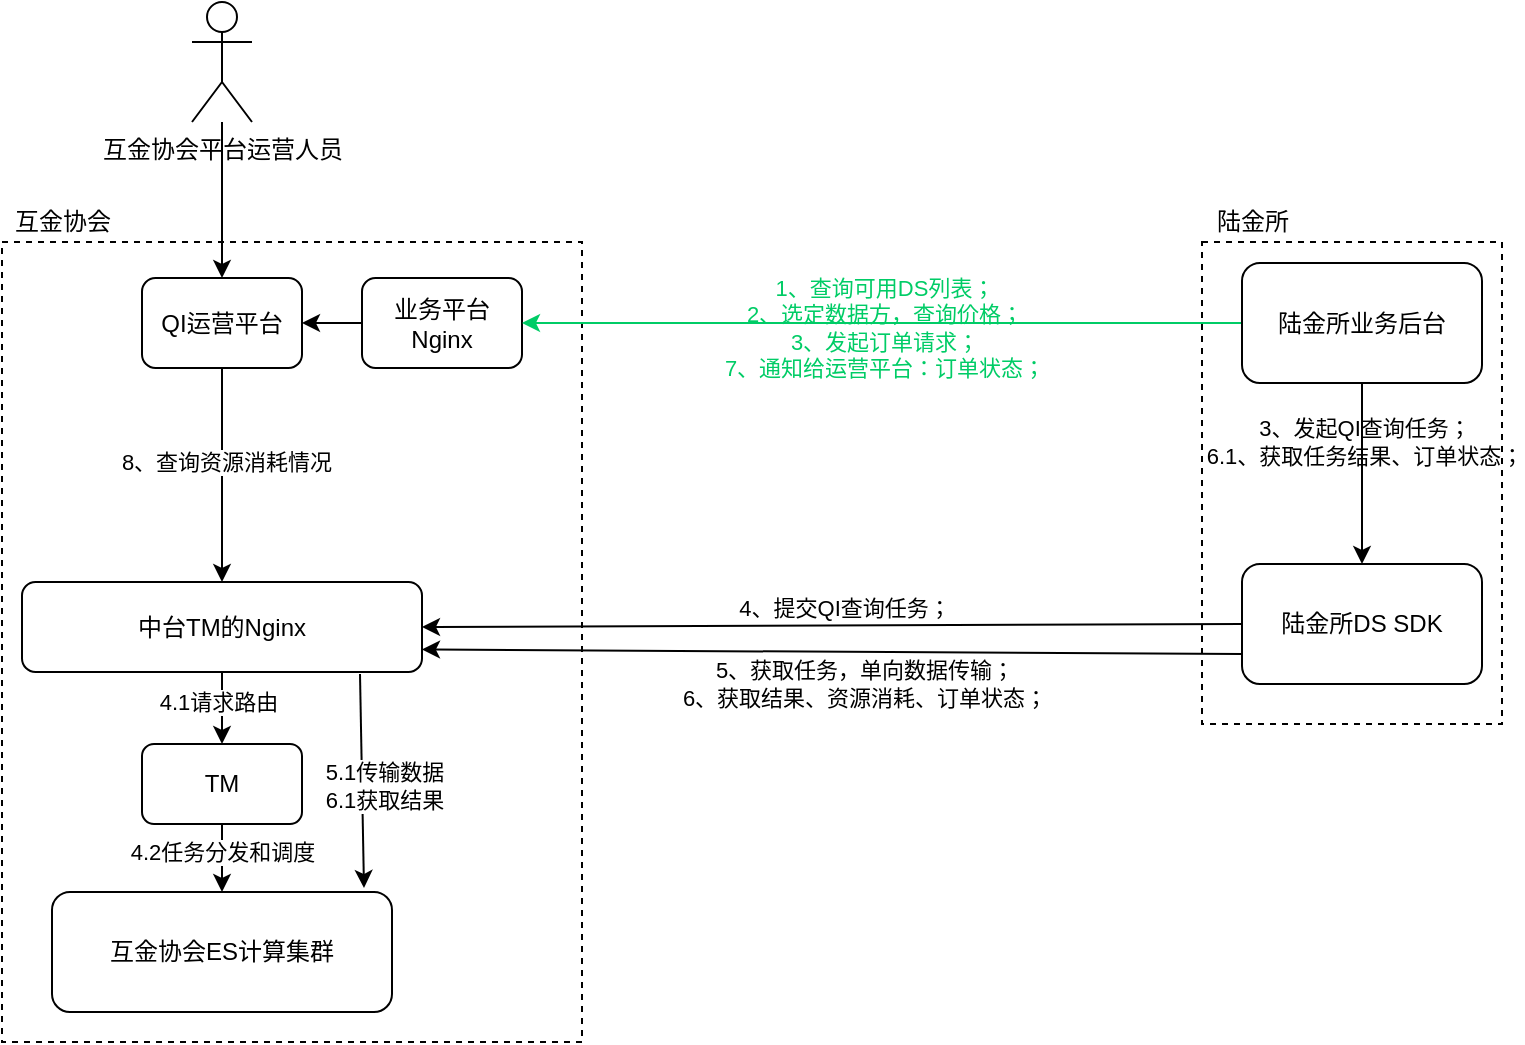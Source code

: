 <mxfile version="14.2.6" type="github">
  <diagram id="n4bqpxJSWs9qwXVAG9Ya" name="Page-1">
    <mxGraphModel dx="1178" dy="706" grid="1" gridSize="10" guides="1" tooltips="1" connect="1" arrows="1" fold="1" page="1" pageScale="1" pageWidth="827" pageHeight="1169" math="0" shadow="0">
      <root>
        <mxCell id="0" />
        <mxCell id="1" parent="0" />
        <mxCell id="mM_YQbost569z2JuP5jB-3" value="" style="rounded=0;whiteSpace=wrap;html=1;dashed=1;strokeWidth=1;shadow=0;glass=0;sketch=0;labelBorderColor=none;" parent="1" vertex="1">
          <mxGeometry x="850" y="460" width="150" height="241" as="geometry" />
        </mxCell>
        <mxCell id="mM_YQbost569z2JuP5jB-1" value="" style="rounded=0;whiteSpace=wrap;html=1;dashed=1;strokeWidth=1;shadow=0;glass=0;sketch=0;labelBorderColor=none;" parent="1" vertex="1">
          <mxGeometry x="250" y="460" width="290" height="400" as="geometry" />
        </mxCell>
        <mxCell id="9L2DLmK0K8V_CgdOmwuY-4" value="" style="edgeStyle=orthogonalEdgeStyle;rounded=0;orthogonalLoop=1;jettySize=auto;html=1;" edge="1" parent="1" source="DG4rs8WNzXxtl_6SsIYO-1" target="bDG2FsvXffJ-2tiCheh7-1">
          <mxGeometry relative="1" as="geometry" />
        </mxCell>
        <mxCell id="9L2DLmK0K8V_CgdOmwuY-5" value="8、查询资源消耗情况" style="edgeLabel;html=1;align=center;verticalAlign=middle;resizable=0;points=[];" vertex="1" connectable="0" parent="9L2DLmK0K8V_CgdOmwuY-4">
          <mxGeometry x="-0.121" y="2" relative="1" as="geometry">
            <mxPoint as="offset" />
          </mxGeometry>
        </mxCell>
        <mxCell id="DG4rs8WNzXxtl_6SsIYO-1" value="QI运营平台" style="rounded=1;whiteSpace=wrap;html=1;" parent="1" vertex="1">
          <mxGeometry x="320" y="478" width="80" height="45" as="geometry" />
        </mxCell>
        <mxCell id="DG4rs8WNzXxtl_6SsIYO-3" value="" style="edgeStyle=orthogonalEdgeStyle;rounded=0;orthogonalLoop=1;jettySize=auto;html=1;" parent="1" source="DG4rs8WNzXxtl_6SsIYO-2" target="DG4rs8WNzXxtl_6SsIYO-1" edge="1">
          <mxGeometry relative="1" as="geometry" />
        </mxCell>
        <mxCell id="DG4rs8WNzXxtl_6SsIYO-2" value="互金协会平台运营人员" style="shape=umlActor;verticalLabelPosition=bottom;verticalAlign=top;html=1;outlineConnect=0;" parent="1" vertex="1">
          <mxGeometry x="345" y="340" width="30" height="60" as="geometry" />
        </mxCell>
        <mxCell id="DG4rs8WNzXxtl_6SsIYO-4" value="互金协会ES计算集群" style="rounded=1;whiteSpace=wrap;html=1;" parent="1" vertex="1">
          <mxGeometry x="275" y="785" width="170" height="60" as="geometry" />
        </mxCell>
        <mxCell id="DG4rs8WNzXxtl_6SsIYO-7" value="" style="edgeStyle=orthogonalEdgeStyle;rounded=0;orthogonalLoop=1;jettySize=auto;html=1;" parent="1" source="DG4rs8WNzXxtl_6SsIYO-5" target="DG4rs8WNzXxtl_6SsIYO-4" edge="1">
          <mxGeometry relative="1" as="geometry" />
        </mxCell>
        <mxCell id="bDG2FsvXffJ-2tiCheh7-11" value="4.2任务分发和调度" style="edgeLabel;html=1;align=center;verticalAlign=middle;resizable=0;points=[];" parent="DG4rs8WNzXxtl_6SsIYO-7" vertex="1" connectable="0">
          <mxGeometry x="0.574" y="1" relative="1" as="geometry">
            <mxPoint x="-1" y="-10" as="offset" />
          </mxGeometry>
        </mxCell>
        <mxCell id="DG4rs8WNzXxtl_6SsIYO-5" value="TM" style="rounded=1;whiteSpace=wrap;html=1;" parent="1" vertex="1">
          <mxGeometry x="320" y="711" width="80" height="40" as="geometry" />
        </mxCell>
        <mxCell id="DG4rs8WNzXxtl_6SsIYO-8" value="陆金所DS SDK" style="rounded=1;whiteSpace=wrap;html=1;" parent="1" vertex="1">
          <mxGeometry x="870" y="621" width="120" height="60" as="geometry" />
        </mxCell>
        <mxCell id="mM_YQbost569z2JuP5jB-4" value="&lt;font color=&quot;#000000&quot;&gt;陆金所&lt;/font&gt;" style="text;html=1;align=center;verticalAlign=middle;resizable=0;points=[];autosize=1;fontColor=#EA6B66;" parent="1" vertex="1">
          <mxGeometry x="850" y="440" width="50" height="20" as="geometry" />
        </mxCell>
        <mxCell id="mM_YQbost569z2JuP5jB-5" value="&lt;font color=&quot;#000000&quot;&gt;互金协会&lt;/font&gt;" style="text;html=1;align=center;verticalAlign=middle;resizable=0;points=[];autosize=1;fontColor=#EA6B66;" parent="1" vertex="1">
          <mxGeometry x="250" y="440" width="60" height="20" as="geometry" />
        </mxCell>
        <mxCell id="bDG2FsvXffJ-2tiCheh7-3" value="" style="edgeStyle=orthogonalEdgeStyle;rounded=0;orthogonalLoop=1;jettySize=auto;html=1;" parent="1" source="bDG2FsvXffJ-2tiCheh7-1" target="DG4rs8WNzXxtl_6SsIYO-5" edge="1">
          <mxGeometry relative="1" as="geometry" />
        </mxCell>
        <mxCell id="bDG2FsvXffJ-2tiCheh7-10" value="4.1请求路由" style="edgeLabel;html=1;align=center;verticalAlign=middle;resizable=0;points=[];" parent="bDG2FsvXffJ-2tiCheh7-3" vertex="1" connectable="0">
          <mxGeometry x="0.407" y="-2" relative="1" as="geometry">
            <mxPoint y="-8" as="offset" />
          </mxGeometry>
        </mxCell>
        <mxCell id="bDG2FsvXffJ-2tiCheh7-1" value="中台TM的Nginx" style="rounded=1;whiteSpace=wrap;html=1;" parent="1" vertex="1">
          <mxGeometry x="260" y="630" width="200" height="45" as="geometry" />
        </mxCell>
        <mxCell id="bDG2FsvXffJ-2tiCheh7-6" value="" style="endArrow=classic;html=1;exitX=0;exitY=0.5;exitDx=0;exitDy=0;entryX=1;entryY=0.5;entryDx=0;entryDy=0;" parent="1" source="DG4rs8WNzXxtl_6SsIYO-8" target="bDG2FsvXffJ-2tiCheh7-1" edge="1">
          <mxGeometry width="50" height="50" relative="1" as="geometry">
            <mxPoint x="390" y="830" as="sourcePoint" />
            <mxPoint x="440" y="780" as="targetPoint" />
          </mxGeometry>
        </mxCell>
        <mxCell id="bDG2FsvXffJ-2tiCheh7-7" value="4、提交QI查询任务；" style="edgeLabel;html=1;align=center;verticalAlign=middle;resizable=0;points=[];" parent="bDG2FsvXffJ-2tiCheh7-6" vertex="1" connectable="0">
          <mxGeometry x="-0.027" y="-3" relative="1" as="geometry">
            <mxPoint y="-6" as="offset" />
          </mxGeometry>
        </mxCell>
        <mxCell id="bDG2FsvXffJ-2tiCheh7-8" value="" style="endArrow=classic;html=1;exitX=0.845;exitY=1.022;exitDx=0;exitDy=0;exitPerimeter=0;" parent="1" source="bDG2FsvXffJ-2tiCheh7-1" edge="1">
          <mxGeometry width="50" height="50" relative="1" as="geometry">
            <mxPoint x="390" y="810" as="sourcePoint" />
            <mxPoint x="431" y="783" as="targetPoint" />
          </mxGeometry>
        </mxCell>
        <mxCell id="bDG2FsvXffJ-2tiCheh7-13" value="5.1传输数据&lt;br&gt;6.1获取结果" style="edgeLabel;html=1;align=center;verticalAlign=middle;resizable=0;points=[];" parent="bDG2FsvXffJ-2tiCheh7-8" vertex="1" connectable="0">
          <mxGeometry x="0.035" relative="1" as="geometry">
            <mxPoint x="11" as="offset" />
          </mxGeometry>
        </mxCell>
        <mxCell id="bDG2FsvXffJ-2tiCheh7-9" value="" style="endArrow=classic;html=1;entryX=1;entryY=0.75;entryDx=0;entryDy=0;exitX=0;exitY=0.75;exitDx=0;exitDy=0;" parent="1" source="DG4rs8WNzXxtl_6SsIYO-8" target="bDG2FsvXffJ-2tiCheh7-1" edge="1">
          <mxGeometry width="50" height="50" relative="1" as="geometry">
            <mxPoint x="390" y="830" as="sourcePoint" />
            <mxPoint x="440" y="780" as="targetPoint" />
          </mxGeometry>
        </mxCell>
        <mxCell id="bDG2FsvXffJ-2tiCheh7-12" value="&lt;div&gt;&lt;span style=&quot;font-size: 11px&quot;&gt;5、获取任务，单向数据传输；&lt;/span&gt;&lt;/div&gt;&lt;div&gt;&lt;span style=&quot;font-size: 11px&quot;&gt;6、获取结果、资源消耗、订单状态；&lt;/span&gt;&lt;/div&gt;" style="edgeLabel;html=1;align=center;verticalAlign=middle;resizable=0;points=[];labelBackgroundColor=none;" parent="bDG2FsvXffJ-2tiCheh7-9" vertex="1" connectable="0">
          <mxGeometry x="-0.076" relative="1" as="geometry">
            <mxPoint y="16" as="offset" />
          </mxGeometry>
        </mxCell>
        <mxCell id="YI6fKssbPlR63zoKONYq-1" value="业务平台Nginx" style="rounded=1;whiteSpace=wrap;html=1;" parent="1" vertex="1">
          <mxGeometry x="430" y="478" width="80" height="45" as="geometry" />
        </mxCell>
        <mxCell id="YI6fKssbPlR63zoKONYq-2" value="" style="endArrow=classic;html=1;exitX=0;exitY=0.5;exitDx=0;exitDy=0;entryX=1;entryY=0.5;entryDx=0;entryDy=0;strokeColor=#00CC66;" parent="1" source="9L2DLmK0K8V_CgdOmwuY-1" target="YI6fKssbPlR63zoKONYq-1" edge="1">
          <mxGeometry width="50" height="50" relative="1" as="geometry">
            <mxPoint x="390" y="640" as="sourcePoint" />
            <mxPoint x="440" y="590" as="targetPoint" />
          </mxGeometry>
        </mxCell>
        <mxCell id="YI6fKssbPlR63zoKONYq-4" value="1、查询可用DS列表；&lt;br&gt;2、选定数据方，查询价格；&lt;br&gt;3、发起订单请求；&lt;br&gt;7、通知给运营平台：订单状态；" style="edgeLabel;html=1;align=center;verticalAlign=middle;resizable=0;points=[];fontColor=#00CC66;labelBackgroundColor=none;" parent="YI6fKssbPlR63zoKONYq-2" vertex="1" connectable="0">
          <mxGeometry x="0.113" y="2" relative="1" as="geometry">
            <mxPoint x="21" as="offset" />
          </mxGeometry>
        </mxCell>
        <mxCell id="YI6fKssbPlR63zoKONYq-3" value="" style="endArrow=classic;html=1;exitX=0;exitY=0.5;exitDx=0;exitDy=0;entryX=1;entryY=0.5;entryDx=0;entryDy=0;" parent="1" source="YI6fKssbPlR63zoKONYq-1" target="DG4rs8WNzXxtl_6SsIYO-1" edge="1">
          <mxGeometry width="50" height="50" relative="1" as="geometry">
            <mxPoint x="390" y="640" as="sourcePoint" />
            <mxPoint x="440" y="590" as="targetPoint" />
          </mxGeometry>
        </mxCell>
        <mxCell id="9L2DLmK0K8V_CgdOmwuY-2" value="" style="edgeStyle=orthogonalEdgeStyle;rounded=0;orthogonalLoop=1;jettySize=auto;html=1;" edge="1" parent="1" source="9L2DLmK0K8V_CgdOmwuY-1" target="DG4rs8WNzXxtl_6SsIYO-8">
          <mxGeometry relative="1" as="geometry" />
        </mxCell>
        <mxCell id="9L2DLmK0K8V_CgdOmwuY-3" value="3、发起QI查询任务；&lt;br&gt;6.1、获取任务结果、订单状态；" style="edgeLabel;html=1;align=center;verticalAlign=middle;resizable=0;points=[];labelBackgroundColor=none;" vertex="1" connectable="0" parent="9L2DLmK0K8V_CgdOmwuY-2">
          <mxGeometry x="-0.364" y="1" relative="1" as="geometry">
            <mxPoint as="offset" />
          </mxGeometry>
        </mxCell>
        <mxCell id="9L2DLmK0K8V_CgdOmwuY-1" value="陆金所业务后台" style="rounded=1;whiteSpace=wrap;html=1;" vertex="1" parent="1">
          <mxGeometry x="870" y="470.5" width="120" height="60" as="geometry" />
        </mxCell>
      </root>
    </mxGraphModel>
  </diagram>
</mxfile>
